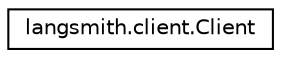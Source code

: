 digraph "Graphical Class Hierarchy"
{
 // LATEX_PDF_SIZE
  edge [fontname="Helvetica",fontsize="10",labelfontname="Helvetica",labelfontsize="10"];
  node [fontname="Helvetica",fontsize="10",shape=record];
  rankdir="LR";
  Node0 [label="langsmith.client.Client",height=0.2,width=0.4,color="black", fillcolor="white", style="filled",URL="$classlangsmith_1_1client_1_1Client.html",tooltip=" "];
}
